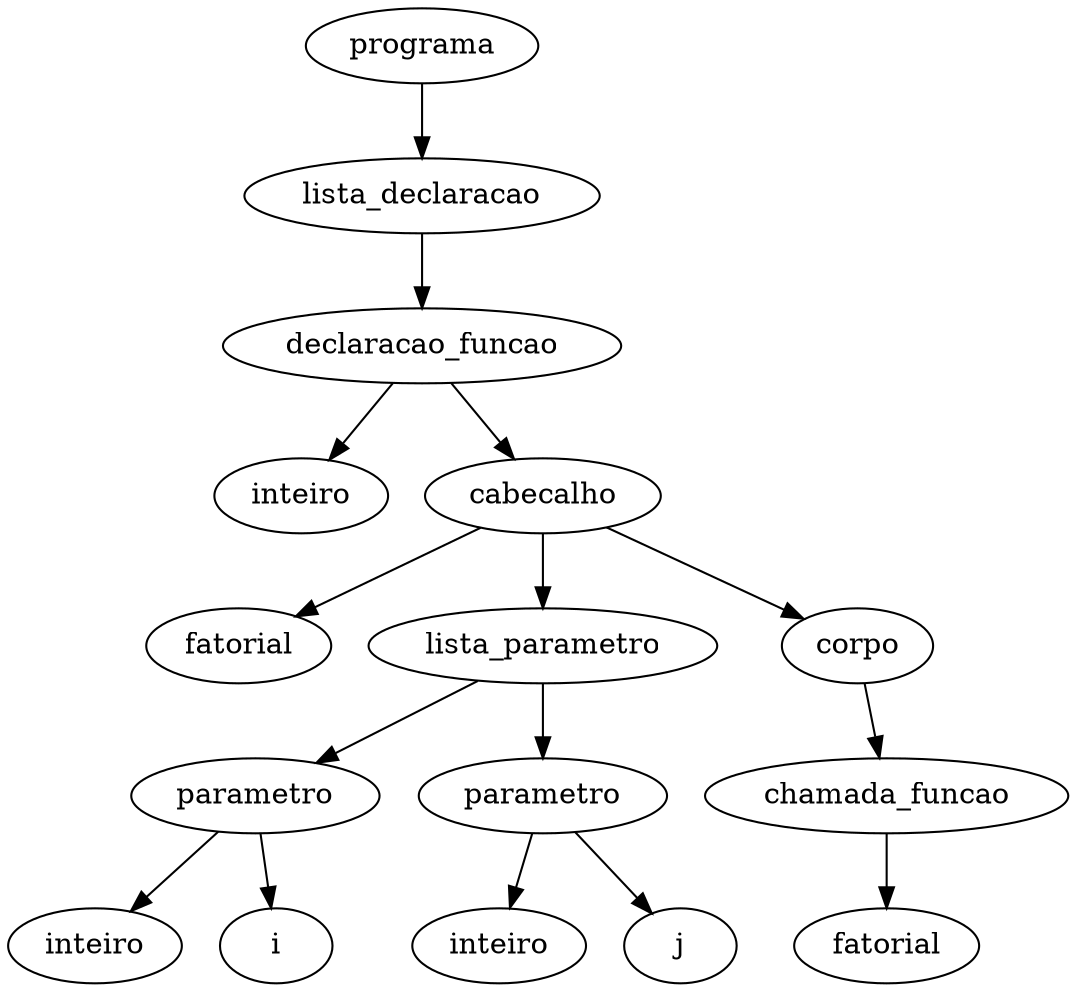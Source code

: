 digraph simples{
	1[label="programa"];
	2[label="lista_declaracao"];
	1 -> 2;
	3[label="declaracao_funcao"];
	2 -> 3;
	4[label="inteiro"];
	3 -> 4;
	5[label="cabecalho"];
	3 -> 5;
	6[label="fatorial"];
	5 -> 6;
	7[label="lista_parametro"];
	5 -> 7;
	8[label="corpo"];
	5 -> 8;
	9[label="parametro"];
	7 -> 9;
	10[label="parametro"];
	7 -> 10;
	11[label="inteiro"];
	9 -> 11;
	12[label="i"];
	9 -> 12;
	13[label="inteiro"];
	10 -> 13;
	14[label="j"];
	10 -> 14;
	15[label="chamada_funcao"];
	8 -> 15;
	16[label="fatorial"];
	15 -> 16;


}